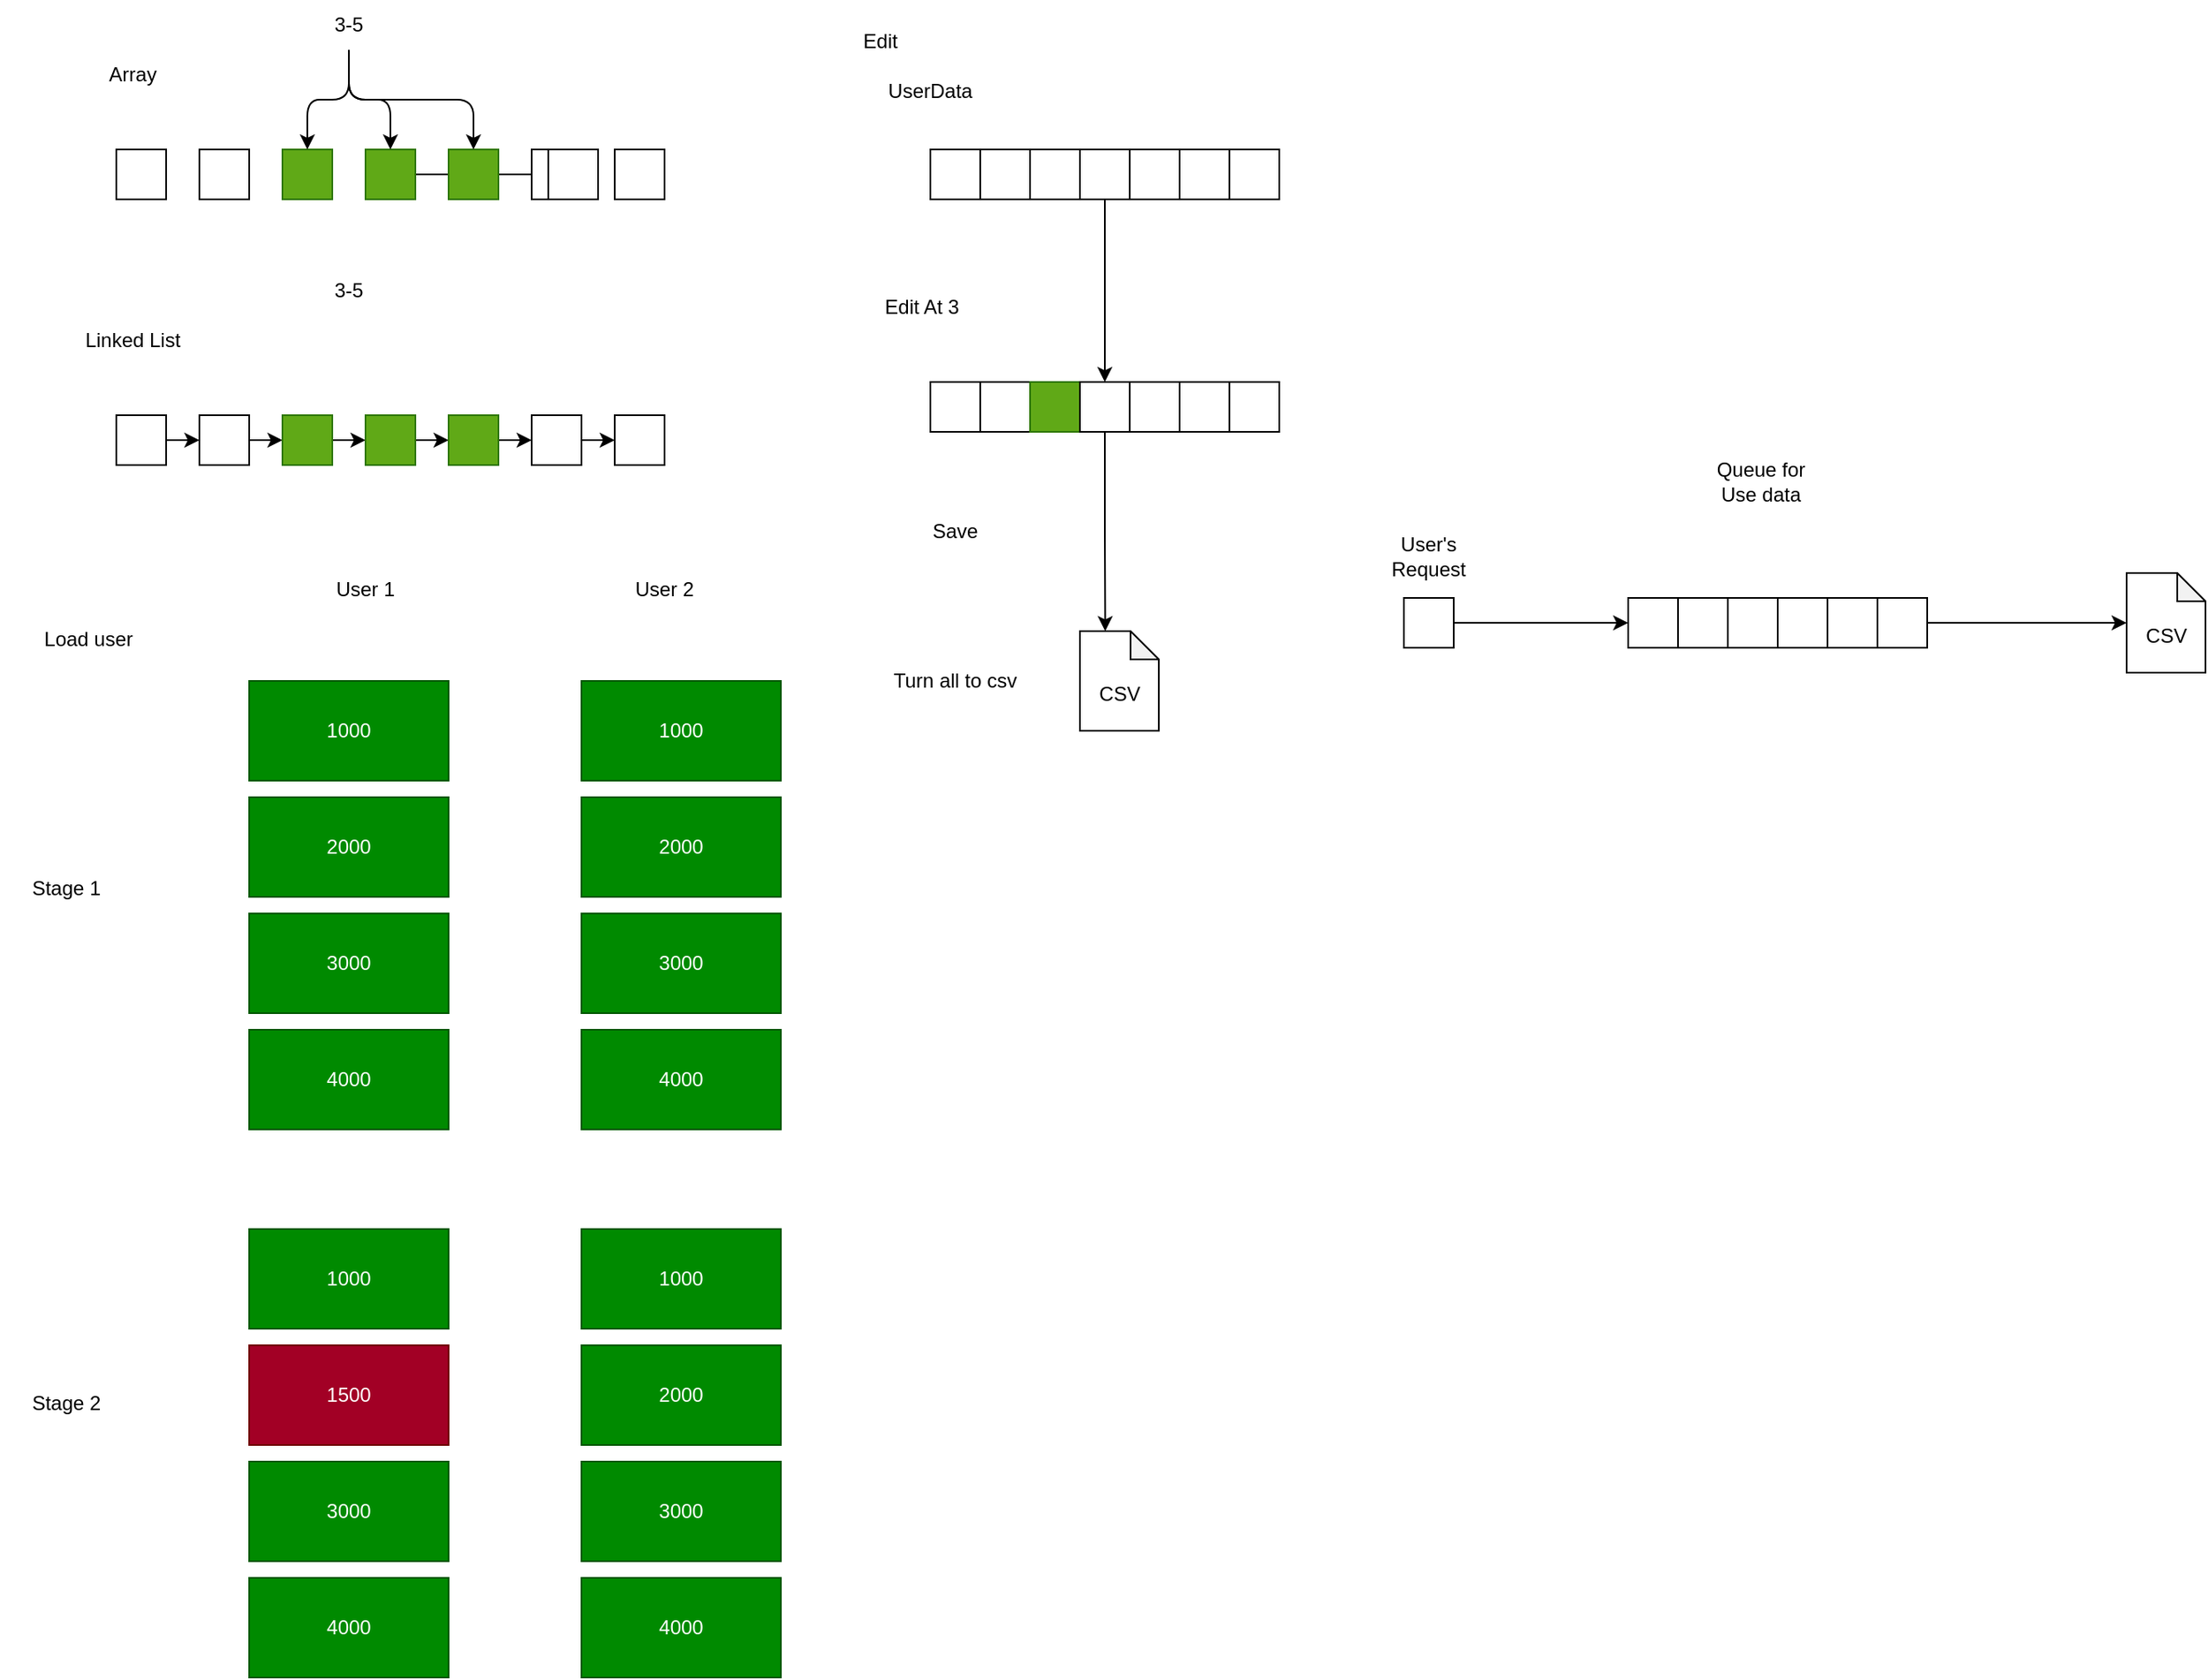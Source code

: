 <mxfile version="20.7.4" type="device"><diagram id="EUg1p4t70o_n1Fe6zQVJ" name="Page-1"><mxGraphModel dx="1290" dy="629" grid="1" gridSize="10" guides="1" tooltips="1" connect="1" arrows="1" fold="1" page="1" pageScale="1" pageWidth="850" pageHeight="1100" math="0" shadow="0"><root><mxCell id="0"/><mxCell id="1" parent="0"/><mxCell id="2" value="Array" style="text;strokeColor=none;align=center;fillColor=none;html=1;verticalAlign=middle;whiteSpace=wrap;rounded=0;" parent="1" vertex="1"><mxGeometry x="90" y="260" width="60" height="30" as="geometry"/></mxCell><mxCell id="14" value="" style="whiteSpace=wrap;html=1;flipH=1;" parent="1" vertex="1"><mxGeometry x="110" y="320" width="30" height="30" as="geometry"/></mxCell><mxCell id="33" value="" style="whiteSpace=wrap;html=1;flipH=1;" parent="1" vertex="1"><mxGeometry x="160" y="320" width="30" height="30" as="geometry"/></mxCell><mxCell id="34" value="" style="whiteSpace=wrap;html=1;flipH=1;fillColor=#60a917;fontColor=#ffffff;strokeColor=#2D7600;" parent="1" vertex="1"><mxGeometry x="210" y="320" width="30" height="30" as="geometry"/></mxCell><mxCell id="61" value="" style="edgeStyle=orthogonalEdgeStyle;html=1;" parent="1" source="35" target="60" edge="1"><mxGeometry relative="1" as="geometry"/></mxCell><mxCell id="35" value="" style="whiteSpace=wrap;html=1;flipH=1;fillColor=#60a917;fontColor=#ffffff;strokeColor=#2D7600;" parent="1" vertex="1"><mxGeometry x="260" y="320" width="30" height="30" as="geometry"/></mxCell><mxCell id="36" value="" style="whiteSpace=wrap;html=1;flipH=1;fillColor=#60a917;fontColor=#ffffff;strokeColor=#2D7600;" parent="1" vertex="1"><mxGeometry x="310" y="320" width="30" height="30" as="geometry"/></mxCell><mxCell id="37" value="" style="whiteSpace=wrap;html=1;flipH=1;" parent="1" vertex="1"><mxGeometry x="360" y="320" width="30" height="30" as="geometry"/></mxCell><mxCell id="38" value="" style="whiteSpace=wrap;html=1;flipH=1;" parent="1" vertex="1"><mxGeometry x="410" y="320" width="30" height="30" as="geometry"/></mxCell><mxCell id="44" style="edgeStyle=orthogonalEdgeStyle;html=1;exitX=0.5;exitY=1;exitDx=0;exitDy=0;entryX=0.5;entryY=0;entryDx=0;entryDy=0;" parent="1" source="41" target="34" edge="1"><mxGeometry relative="1" as="geometry"/></mxCell><mxCell id="45" style="edgeStyle=orthogonalEdgeStyle;html=1;exitX=0.5;exitY=1;exitDx=0;exitDy=0;entryX=0.5;entryY=0;entryDx=0;entryDy=0;" parent="1" source="41" target="36" edge="1"><mxGeometry relative="1" as="geometry"/></mxCell><mxCell id="62" style="edgeStyle=orthogonalEdgeStyle;html=1;exitX=0.5;exitY=1;exitDx=0;exitDy=0;entryX=0.5;entryY=0;entryDx=0;entryDy=0;" parent="1" source="41" target="35" edge="1"><mxGeometry relative="1" as="geometry"/></mxCell><mxCell id="41" value="3-5" style="text;strokeColor=none;align=center;fillColor=none;html=1;verticalAlign=middle;whiteSpace=wrap;rounded=0;" parent="1" vertex="1"><mxGeometry x="220" y="230" width="60" height="30" as="geometry"/></mxCell><mxCell id="46" value="Linked List" style="text;strokeColor=none;align=center;fillColor=none;html=1;verticalAlign=middle;whiteSpace=wrap;rounded=0;" parent="1" vertex="1"><mxGeometry x="90" y="420" width="60" height="30" as="geometry"/></mxCell><mxCell id="57" style="edgeStyle=orthogonalEdgeStyle;html=1;exitX=1;exitY=0.5;exitDx=0;exitDy=0;entryX=0;entryY=0.5;entryDx=0;entryDy=0;" parent="1" source="47" target="48" edge="1"><mxGeometry relative="1" as="geometry"/></mxCell><mxCell id="47" value="" style="whiteSpace=wrap;html=1;flipH=1;" parent="1" vertex="1"><mxGeometry x="110" y="480" width="30" height="30" as="geometry"/></mxCell><mxCell id="58" style="edgeStyle=orthogonalEdgeStyle;html=1;exitX=1;exitY=0.5;exitDx=0;exitDy=0;entryX=0;entryY=0.5;entryDx=0;entryDy=0;" parent="1" source="48" target="49" edge="1"><mxGeometry relative="1" as="geometry"/></mxCell><mxCell id="48" value="" style="whiteSpace=wrap;html=1;flipH=1;" parent="1" vertex="1"><mxGeometry x="160" y="480" width="30" height="30" as="geometry"/></mxCell><mxCell id="59" style="edgeStyle=orthogonalEdgeStyle;html=1;exitX=1;exitY=0.5;exitDx=0;exitDy=0;entryX=0;entryY=0.5;entryDx=0;entryDy=0;" parent="1" source="49" target="50" edge="1"><mxGeometry relative="1" as="geometry"/></mxCell><mxCell id="49" value="" style="whiteSpace=wrap;html=1;flipH=1;fillColor=#60a917;fontColor=#ffffff;strokeColor=#2D7600;" parent="1" vertex="1"><mxGeometry x="210" y="480" width="30" height="30" as="geometry"/></mxCell><mxCell id="63" style="edgeStyle=orthogonalEdgeStyle;html=1;exitX=1;exitY=0.5;exitDx=0;exitDy=0;entryX=0;entryY=0.5;entryDx=0;entryDy=0;" parent="1" source="50" target="51" edge="1"><mxGeometry relative="1" as="geometry"/></mxCell><mxCell id="50" value="" style="whiteSpace=wrap;html=1;flipH=1;fillColor=#60a917;fontColor=#ffffff;strokeColor=#2D7600;" parent="1" vertex="1"><mxGeometry x="260" y="480" width="30" height="30" as="geometry"/></mxCell><mxCell id="64" style="edgeStyle=orthogonalEdgeStyle;html=1;exitX=1;exitY=0.5;exitDx=0;exitDy=0;entryX=0;entryY=0.5;entryDx=0;entryDy=0;" parent="1" source="51" target="52" edge="1"><mxGeometry relative="1" as="geometry"/></mxCell><mxCell id="51" value="" style="whiteSpace=wrap;html=1;flipH=1;fillColor=#60a917;fontColor=#ffffff;strokeColor=#2D7600;" parent="1" vertex="1"><mxGeometry x="310" y="480" width="30" height="30" as="geometry"/></mxCell><mxCell id="65" style="edgeStyle=orthogonalEdgeStyle;html=1;exitX=1;exitY=0.5;exitDx=0;exitDy=0;" parent="1" source="52" target="53" edge="1"><mxGeometry relative="1" as="geometry"/></mxCell><mxCell id="52" value="" style="whiteSpace=wrap;html=1;flipH=1;" parent="1" vertex="1"><mxGeometry x="360" y="480" width="30" height="30" as="geometry"/></mxCell><mxCell id="53" value="" style="whiteSpace=wrap;html=1;flipH=1;" parent="1" vertex="1"><mxGeometry x="410" y="480" width="30" height="30" as="geometry"/></mxCell><mxCell id="56" value="3-5" style="text;strokeColor=none;align=center;fillColor=none;html=1;verticalAlign=middle;whiteSpace=wrap;rounded=0;" parent="1" vertex="1"><mxGeometry x="220" y="390" width="60" height="30" as="geometry"/></mxCell><mxCell id="60" value="" style="whiteSpace=wrap;html=1;flipH=1;" parent="1" vertex="1"><mxGeometry x="370" y="320" width="30" height="30" as="geometry"/></mxCell><mxCell id="67" value="1000" style="whiteSpace=wrap;html=1;fillColor=#008a00;fontColor=#ffffff;strokeColor=#005700;" parent="1" vertex="1"><mxGeometry x="190" y="640" width="120" height="60" as="geometry"/></mxCell><mxCell id="68" value="2000" style="whiteSpace=wrap;html=1;fillColor=#008a00;fontColor=#ffffff;strokeColor=#005700;" parent="1" vertex="1"><mxGeometry x="190" y="710" width="120" height="60" as="geometry"/></mxCell><mxCell id="69" value="4000" style="whiteSpace=wrap;html=1;fillColor=#008a00;fontColor=#ffffff;strokeColor=#005700;" parent="1" vertex="1"><mxGeometry x="190" y="850" width="120" height="60" as="geometry"/></mxCell><mxCell id="70" value="3000" style="whiteSpace=wrap;html=1;fillColor=#008a00;fontColor=#ffffff;strokeColor=#005700;" parent="1" vertex="1"><mxGeometry x="190" y="780" width="120" height="60" as="geometry"/></mxCell><mxCell id="71" value="User 1" style="text;strokeColor=none;align=center;fillColor=none;html=1;verticalAlign=middle;whiteSpace=wrap;rounded=0;" parent="1" vertex="1"><mxGeometry x="230" y="570" width="60" height="30" as="geometry"/></mxCell><mxCell id="72" value="User 2" style="text;strokeColor=none;align=center;fillColor=none;html=1;verticalAlign=middle;whiteSpace=wrap;rounded=0;" parent="1" vertex="1"><mxGeometry x="410" y="570" width="60" height="30" as="geometry"/></mxCell><mxCell id="73" value="1000" style="whiteSpace=wrap;html=1;fillColor=#008a00;fontColor=#ffffff;strokeColor=#005700;" parent="1" vertex="1"><mxGeometry x="390" y="640" width="120" height="60" as="geometry"/></mxCell><mxCell id="74" value="2000" style="whiteSpace=wrap;html=1;fillColor=#008a00;fontColor=#ffffff;strokeColor=#005700;" parent="1" vertex="1"><mxGeometry x="390" y="710" width="120" height="60" as="geometry"/></mxCell><mxCell id="75" value="4000" style="whiteSpace=wrap;html=1;fillColor=#008a00;fontColor=#ffffff;strokeColor=#005700;" parent="1" vertex="1"><mxGeometry x="390" y="850" width="120" height="60" as="geometry"/></mxCell><mxCell id="76" value="3000" style="whiteSpace=wrap;html=1;fillColor=#008a00;fontColor=#ffffff;strokeColor=#005700;" parent="1" vertex="1"><mxGeometry x="390" y="780" width="120" height="60" as="geometry"/></mxCell><mxCell id="77" value="Load user&amp;nbsp;" style="text;strokeColor=none;align=center;fillColor=none;html=1;verticalAlign=middle;whiteSpace=wrap;rounded=0;" parent="1" vertex="1"><mxGeometry x="40" y="600" width="110" height="30" as="geometry"/></mxCell><mxCell id="78" value="Stage 1" style="text;strokeColor=none;align=center;fillColor=none;html=1;verticalAlign=middle;whiteSpace=wrap;rounded=0;" parent="1" vertex="1"><mxGeometry x="50" y="750" width="60" height="30" as="geometry"/></mxCell><mxCell id="83" value="Stage 2" style="text;strokeColor=none;align=center;fillColor=none;html=1;verticalAlign=middle;whiteSpace=wrap;rounded=0;" parent="1" vertex="1"><mxGeometry x="50" y="1060" width="60" height="30" as="geometry"/></mxCell><mxCell id="97" value="1000" style="whiteSpace=wrap;html=1;fillColor=#008a00;fontColor=#ffffff;strokeColor=#005700;" parent="1" vertex="1"><mxGeometry x="190" y="970" width="120" height="60" as="geometry"/></mxCell><mxCell id="98" value="1500" style="whiteSpace=wrap;html=1;fillColor=#a20025;fontColor=#ffffff;strokeColor=#6F0000;" parent="1" vertex="1"><mxGeometry x="190" y="1040" width="120" height="60" as="geometry"/></mxCell><mxCell id="99" value="4000" style="whiteSpace=wrap;html=1;fillColor=#008a00;fontColor=#ffffff;strokeColor=#005700;" parent="1" vertex="1"><mxGeometry x="190" y="1180" width="120" height="60" as="geometry"/></mxCell><mxCell id="100" value="3000" style="whiteSpace=wrap;html=1;fillColor=#008a00;fontColor=#ffffff;strokeColor=#005700;" parent="1" vertex="1"><mxGeometry x="190" y="1110" width="120" height="60" as="geometry"/></mxCell><mxCell id="101" value="1000" style="whiteSpace=wrap;html=1;fillColor=#008a00;fontColor=#ffffff;strokeColor=#005700;" parent="1" vertex="1"><mxGeometry x="390" y="970" width="120" height="60" as="geometry"/></mxCell><mxCell id="102" value="2000" style="whiteSpace=wrap;html=1;fillColor=#008a00;fontColor=#ffffff;strokeColor=#005700;" parent="1" vertex="1"><mxGeometry x="390" y="1040" width="120" height="60" as="geometry"/></mxCell><mxCell id="103" value="4000" style="whiteSpace=wrap;html=1;fillColor=#008a00;fontColor=#ffffff;strokeColor=#005700;" parent="1" vertex="1"><mxGeometry x="390" y="1180" width="120" height="60" as="geometry"/></mxCell><mxCell id="104" value="3000" style="whiteSpace=wrap;html=1;fillColor=#008a00;fontColor=#ffffff;strokeColor=#005700;" parent="1" vertex="1"><mxGeometry x="390" y="1110" width="120" height="60" as="geometry"/></mxCell><mxCell id="A_JmGxbrI_WIzLfmHU-J-104" value="Edit" style="text;strokeColor=none;align=center;fillColor=none;html=1;verticalAlign=middle;whiteSpace=wrap;rounded=0;" vertex="1" parent="1"><mxGeometry x="540" y="240" width="60" height="30" as="geometry"/></mxCell><mxCell id="A_JmGxbrI_WIzLfmHU-J-109" value="UserData" style="text;strokeColor=none;align=center;fillColor=none;html=1;verticalAlign=middle;whiteSpace=wrap;rounded=0;" vertex="1" parent="1"><mxGeometry x="570" y="270" width="60" height="30" as="geometry"/></mxCell><mxCell id="A_JmGxbrI_WIzLfmHU-J-124" value="" style="whiteSpace=wrap;html=1;flipH=1;" vertex="1" parent="1"><mxGeometry x="600" y="320" width="30" height="30" as="geometry"/></mxCell><mxCell id="A_JmGxbrI_WIzLfmHU-J-126" value="" style="whiteSpace=wrap;html=1;flipH=1;" vertex="1" parent="1"><mxGeometry x="630" y="320" width="30" height="30" as="geometry"/></mxCell><mxCell id="A_JmGxbrI_WIzLfmHU-J-128" value="" style="whiteSpace=wrap;html=1;flipH=1;" vertex="1" parent="1"><mxGeometry x="660" y="320" width="30" height="30" as="geometry"/></mxCell><mxCell id="A_JmGxbrI_WIzLfmHU-J-184" style="edgeStyle=orthogonalEdgeStyle;rounded=0;orthogonalLoop=1;jettySize=auto;html=1;exitX=0.5;exitY=1;exitDx=0;exitDy=0;entryX=0.5;entryY=0;entryDx=0;entryDy=0;" edge="1" parent="1" source="A_JmGxbrI_WIzLfmHU-J-130" target="A_JmGxbrI_WIzLfmHU-J-157"><mxGeometry relative="1" as="geometry"/></mxCell><mxCell id="A_JmGxbrI_WIzLfmHU-J-130" value="" style="whiteSpace=wrap;html=1;flipH=1;" vertex="1" parent="1"><mxGeometry x="690" y="320" width="30" height="30" as="geometry"/></mxCell><mxCell id="A_JmGxbrI_WIzLfmHU-J-132" value="" style="whiteSpace=wrap;html=1;flipH=1;" vertex="1" parent="1"><mxGeometry x="720" y="320" width="30" height="30" as="geometry"/></mxCell><mxCell id="A_JmGxbrI_WIzLfmHU-J-134" value="" style="whiteSpace=wrap;html=1;flipH=1;" vertex="1" parent="1"><mxGeometry x="750" y="320" width="30" height="30" as="geometry"/></mxCell><mxCell id="A_JmGxbrI_WIzLfmHU-J-135" value="" style="whiteSpace=wrap;html=1;flipH=1;" vertex="1" parent="1"><mxGeometry x="780" y="320" width="30" height="30" as="geometry"/></mxCell><mxCell id="A_JmGxbrI_WIzLfmHU-J-136" value="Edit At 3" style="text;strokeColor=none;align=center;fillColor=none;html=1;verticalAlign=middle;whiteSpace=wrap;rounded=0;" vertex="1" parent="1"><mxGeometry x="565" y="400" width="60" height="30" as="geometry"/></mxCell><mxCell id="A_JmGxbrI_WIzLfmHU-J-154" value="" style="whiteSpace=wrap;html=1;flipH=1;" vertex="1" parent="1"><mxGeometry x="600" y="460" width="30" height="30" as="geometry"/></mxCell><mxCell id="A_JmGxbrI_WIzLfmHU-J-155" value="" style="whiteSpace=wrap;html=1;flipH=1;" vertex="1" parent="1"><mxGeometry x="630" y="460" width="30" height="30" as="geometry"/></mxCell><mxCell id="A_JmGxbrI_WIzLfmHU-J-156" value="" style="whiteSpace=wrap;html=1;flipH=1;fillColor=#60a917;fontColor=#ffffff;strokeColor=#2D7600;" vertex="1" parent="1"><mxGeometry x="660" y="460" width="30" height="30" as="geometry"/></mxCell><mxCell id="A_JmGxbrI_WIzLfmHU-J-182" style="edgeStyle=orthogonalEdgeStyle;rounded=0;orthogonalLoop=1;jettySize=auto;html=1;exitX=0.5;exitY=1;exitDx=0;exitDy=0;entryX=0;entryY=0;entryDx=15.25;entryDy=0;entryPerimeter=0;" edge="1" parent="1" source="A_JmGxbrI_WIzLfmHU-J-157" target="A_JmGxbrI_WIzLfmHU-J-171"><mxGeometry relative="1" as="geometry"/></mxCell><mxCell id="A_JmGxbrI_WIzLfmHU-J-157" value="" style="whiteSpace=wrap;html=1;flipH=1;" vertex="1" parent="1"><mxGeometry x="690" y="460" width="30" height="30" as="geometry"/></mxCell><mxCell id="A_JmGxbrI_WIzLfmHU-J-158" value="" style="whiteSpace=wrap;html=1;flipH=1;" vertex="1" parent="1"><mxGeometry x="720" y="460" width="30" height="30" as="geometry"/></mxCell><mxCell id="A_JmGxbrI_WIzLfmHU-J-159" value="" style="whiteSpace=wrap;html=1;flipH=1;" vertex="1" parent="1"><mxGeometry x="750" y="460" width="30" height="30" as="geometry"/></mxCell><mxCell id="A_JmGxbrI_WIzLfmHU-J-160" value="" style="whiteSpace=wrap;html=1;flipH=1;" vertex="1" parent="1"><mxGeometry x="780" y="460" width="30" height="30" as="geometry"/></mxCell><mxCell id="A_JmGxbrI_WIzLfmHU-J-171" value="&lt;br&gt;CSV" style="shape=note;whiteSpace=wrap;html=1;backgroundOutline=1;darkOpacity=0.05;size=17;" vertex="1" parent="1"><mxGeometry x="690" y="610" width="47.5" height="60" as="geometry"/></mxCell><mxCell id="A_JmGxbrI_WIzLfmHU-J-180" value="Turn all to csv" style="text;strokeColor=none;align=center;fillColor=none;html=1;verticalAlign=middle;whiteSpace=wrap;rounded=0;" vertex="1" parent="1"><mxGeometry x="555" y="625" width="120" height="30" as="geometry"/></mxCell><mxCell id="A_JmGxbrI_WIzLfmHU-J-181" value="Save" style="text;strokeColor=none;align=center;fillColor=none;html=1;verticalAlign=middle;whiteSpace=wrap;rounded=0;" vertex="1" parent="1"><mxGeometry x="585" y="535" width="60" height="30" as="geometry"/></mxCell><mxCell id="A_JmGxbrI_WIzLfmHU-J-186" value="&lt;br&gt;CSV" style="shape=note;whiteSpace=wrap;html=1;backgroundOutline=1;darkOpacity=0.05;size=17;" vertex="1" parent="1"><mxGeometry x="1320" y="575" width="47.5" height="60" as="geometry"/></mxCell><mxCell id="A_JmGxbrI_WIzLfmHU-J-197" style="edgeStyle=orthogonalEdgeStyle;rounded=0;orthogonalLoop=1;jettySize=auto;html=1;exitX=1;exitY=0.5;exitDx=0;exitDy=0;entryX=0;entryY=0.5;entryDx=0;entryDy=0;" edge="1" parent="1" source="A_JmGxbrI_WIzLfmHU-J-188" target="A_JmGxbrI_WIzLfmHU-J-189"><mxGeometry relative="1" as="geometry"/></mxCell><mxCell id="A_JmGxbrI_WIzLfmHU-J-188" value="" style="whiteSpace=wrap;html=1;flipH=1;" vertex="1" parent="1"><mxGeometry x="885" y="590" width="30" height="30" as="geometry"/></mxCell><mxCell id="A_JmGxbrI_WIzLfmHU-J-189" value="" style="whiteSpace=wrap;html=1;flipH=1;" vertex="1" parent="1"><mxGeometry x="1020" y="590" width="30" height="30" as="geometry"/></mxCell><mxCell id="A_JmGxbrI_WIzLfmHU-J-190" value="" style="whiteSpace=wrap;html=1;flipH=1;" vertex="1" parent="1"><mxGeometry x="1050" y="590" width="30" height="30" as="geometry"/></mxCell><mxCell id="A_JmGxbrI_WIzLfmHU-J-191" value="" style="whiteSpace=wrap;html=1;flipH=1;" vertex="1" parent="1"><mxGeometry x="1080" y="590" width="30" height="30" as="geometry"/></mxCell><mxCell id="A_JmGxbrI_WIzLfmHU-J-192" value="" style="whiteSpace=wrap;html=1;flipH=1;" vertex="1" parent="1"><mxGeometry x="1110" y="590" width="30" height="30" as="geometry"/></mxCell><mxCell id="A_JmGxbrI_WIzLfmHU-J-193" value="" style="whiteSpace=wrap;html=1;flipH=1;" vertex="1" parent="1"><mxGeometry x="1140" y="590" width="30" height="30" as="geometry"/></mxCell><mxCell id="A_JmGxbrI_WIzLfmHU-J-196" style="edgeStyle=orthogonalEdgeStyle;rounded=0;orthogonalLoop=1;jettySize=auto;html=1;exitX=1;exitY=0.5;exitDx=0;exitDy=0;entryX=0;entryY=0.5;entryDx=0;entryDy=0;entryPerimeter=0;" edge="1" parent="1" source="A_JmGxbrI_WIzLfmHU-J-194" target="A_JmGxbrI_WIzLfmHU-J-186"><mxGeometry relative="1" as="geometry"/></mxCell><mxCell id="A_JmGxbrI_WIzLfmHU-J-194" value="" style="whiteSpace=wrap;html=1;flipH=1;" vertex="1" parent="1"><mxGeometry x="1170" y="590" width="30" height="30" as="geometry"/></mxCell><mxCell id="A_JmGxbrI_WIzLfmHU-J-195" value="User's Request" style="text;strokeColor=none;align=center;fillColor=none;html=1;verticalAlign=middle;whiteSpace=wrap;rounded=0;" vertex="1" parent="1"><mxGeometry x="870" y="550" width="60" height="30" as="geometry"/></mxCell><mxCell id="A_JmGxbrI_WIzLfmHU-J-198" value="Queue for Use data" style="text;strokeColor=none;align=center;fillColor=none;html=1;verticalAlign=middle;whiteSpace=wrap;rounded=0;" vertex="1" parent="1"><mxGeometry x="1070" y="505" width="60" height="30" as="geometry"/></mxCell></root></mxGraphModel></diagram></mxfile>